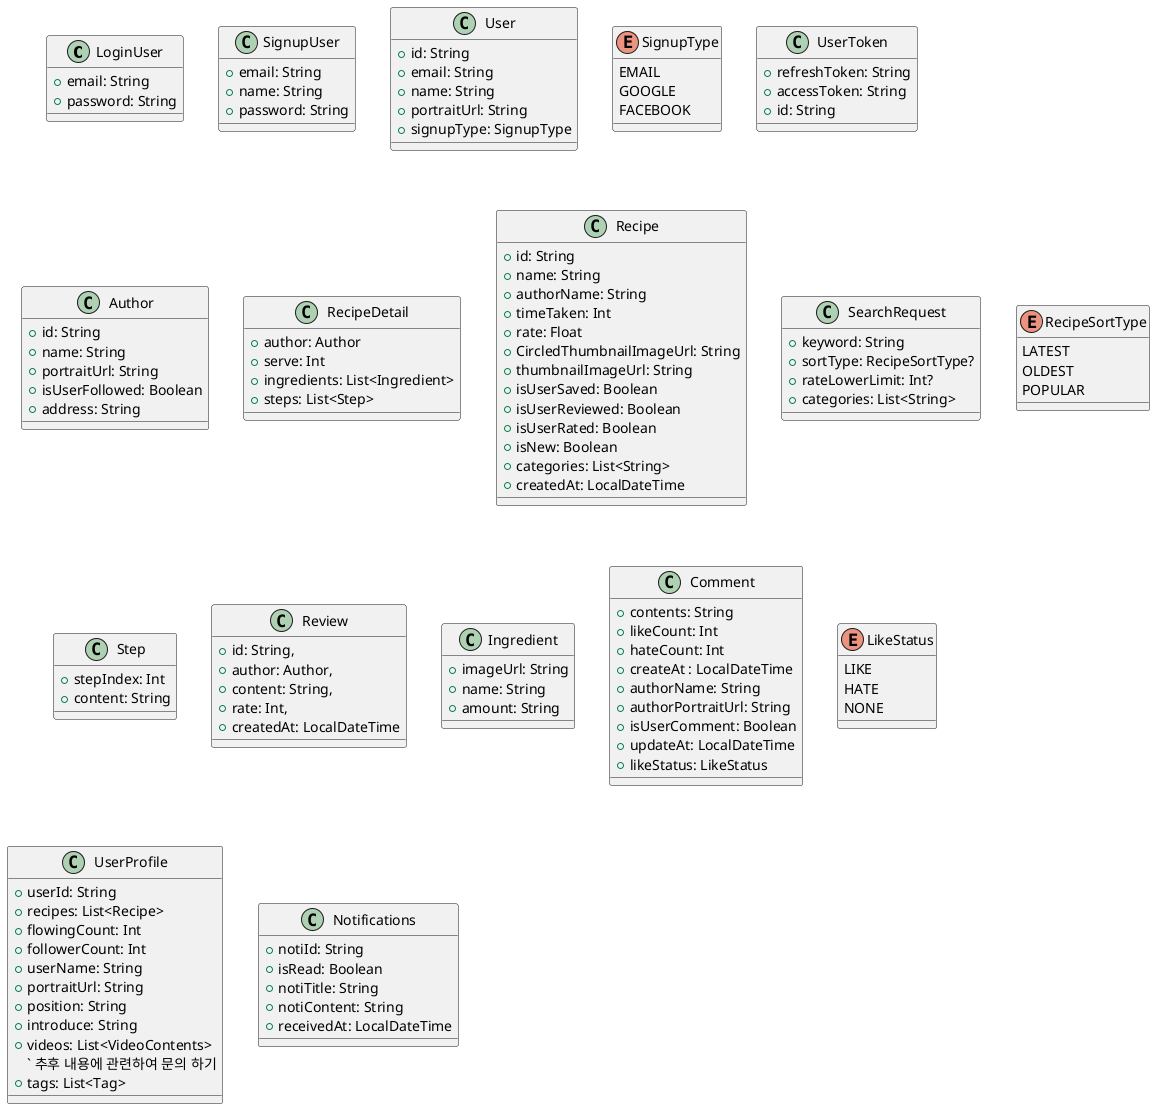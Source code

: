 @startuml

class LoginUser {
    + email: String
    + password: String
}

class SignupUser {
    + email: String
    + name: String
    + password: String
}

class User {
    + id: String
    + email: String
    + name: String
    + portraitUrl: String
    + signupType: SignupType
}

enum SignupType {
    EMAIL
    GOOGLE
    FACEBOOK
}

' SecurePref 에 넣어 두고 로그인 인증 시 필요할 때만 꺼내서 사용 후 메모리 에서 삭제 할 것
' 유저 객체와 토큰 객체는 분리 하여 사용 한다. (최소한의 보안))
class UserToken {
    + refreshToken: String
    + accessToken: String
    + id: String
}

class Author {
    + id: String
    + name: String
    + portraitUrl: String
    + isUserFollowed: Boolean
    + address: String
}

class RecipeDetail {
    + author: Author
    + serve: Int
    + ingredients: List<Ingredient>
    + steps: List<Step>
}

class Recipe {
    + id: String
    + name: String
    + authorName: String
    ' 레시피의 총 소요 시간 (분)
    + timeTaken: Int
    + rate: Float
    + CircledThumbnailImageUrl: String
    + thumbnailImageUrl: String
    + isUserSaved: Boolean
    + isUserReviewed: Boolean
    + isUserRated: Boolean
    + isNew: Boolean
    + categories: List<String>
    + createdAt: LocalDateTime
}

' 검색 기능을 사용할 메서드를 위한 객체
class SearchRequest {
    + keyword: String
    ' 좋아요 갯수가 같을 때 같은 애들 끼리 정렬 방식은?
    + sortType: RecipeSortType?
    + rateLowerLimit: Int?
    + categories: List<String>

}

enum RecipeSortType {
    LATEST
    OLDEST
    POPULAR
}

class Step {
    + stepIndex: Int
    + content: String
}

class Review {
    + id: String,
    + author: Author,
    + content: String,
    + rate: Int,
    + createdAt: LocalDateTime
}

class Ingredient {
    + imageUrl: String
    + name: String
    ' (g) 단위
    + amount: String
}

class Comment {
    + contents: String
    + likeCount: Int
    + hateCount: Int
    + createAt : LocalDateTime
    + authorName: String
    + authorPortraitUrl: String
    + isUserComment: Boolean
    + updateAt: LocalDateTime
    + likeStatus: LikeStatus
}

enum LikeStatus {
    LIKE
    HATE
    NONE
}

class UserProfile {
    + userId: String
    + recipes: List<Recipe>
    + flowingCount: Int
    + followerCount: Int
    + userName: String
    + portraitUrl: String
    + position: String
    + introduce: String
    + videos: List<VideoContents>
    ` 추후 내용에 관련하여 문의 하기
    + tags: List<Tag>
}

class Notifications {
    + notiId: String
    + isRead: Boolean
    + notiTitle: String
    + notiContent: String
    + receivedAt: LocalDateTime
}
@enduml